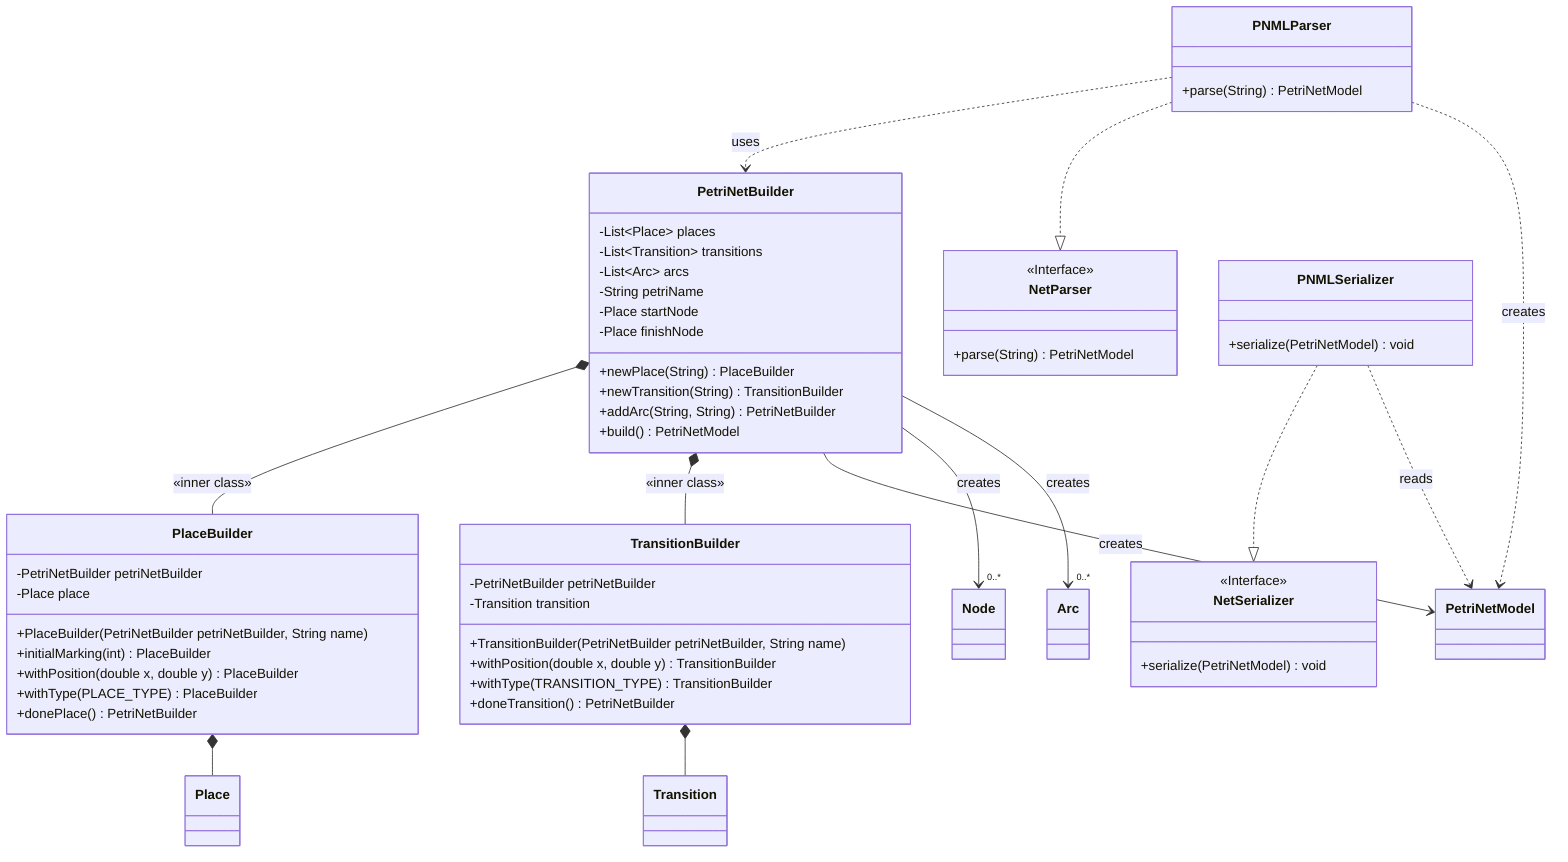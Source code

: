 classDiagram
    direction TB

    class PetriNetBuilder {
        -List~Place~ places
        -List~Transition~ transitions
        -List~Arc~ arcs
        -String petriName
        -Place startNode
        -Place finishNode
        +newPlace(String) PlaceBuilder
        +newTransition(String) TransitionBuilder
        +addArc(String, String) PetriNetBuilder
        +build() PetriNetModel
    }

    class PlaceBuilder {
        -PetriNetBuilder petriNetBuilder
        -Place place
        +PlaceBuilder(PetriNetBuilder petriNetBuilder, String name)
        +initialMarking(int) PlaceBuilder
        +withPosition(double x, double y) PlaceBuilder
        +withType(PLACE_TYPE)PlaceBuilder
        +donePlace() PetriNetBuilder
    }

    class TransitionBuilder {
        -PetriNetBuilder petriNetBuilder
        -Transition transition
        +TransitionBuilder(PetriNetBuilder petriNetBuilder, String name)
        +withPosition(double x, double y) TransitionBuilder
        +withType(TRANSITION_TYPE) TransitionBuilder
        +doneTransition() PetriNetBuilder
    }

    class NetParser {
        <<Interface>>
        +parse(String) PetriNetModel
    }

    class PNMLParser {
        +parse(String) PetriNetModel
    }

    class NetSerializer {
        <<Interface>>
        +serialize(PetriNetModel) void
    }

    class PNMLSerializer {
        +serialize(PetriNetModel) void
    }

    PetriNetBuilder *-- PlaceBuilder : «inner class»
    PetriNetBuilder *-- TransitionBuilder : «inner class»
    PetriNetBuilder --> PetriNetModel : creates
    PNMLParser ..> PetriNetBuilder : uses
    PNMLParser ..|> NetParser
    PNMLSerializer ..|> NetSerializer
    PNMLParser ..> PetriNetModel : creates
    PNMLSerializer ..> PetriNetModel : reads

    PetriNetBuilder --> "0..*" Node : creates
    PetriNetBuilder --> "0..*" Arc : creates
    PlaceBuilder *-- Place
    TransitionBuilder *-- Transition